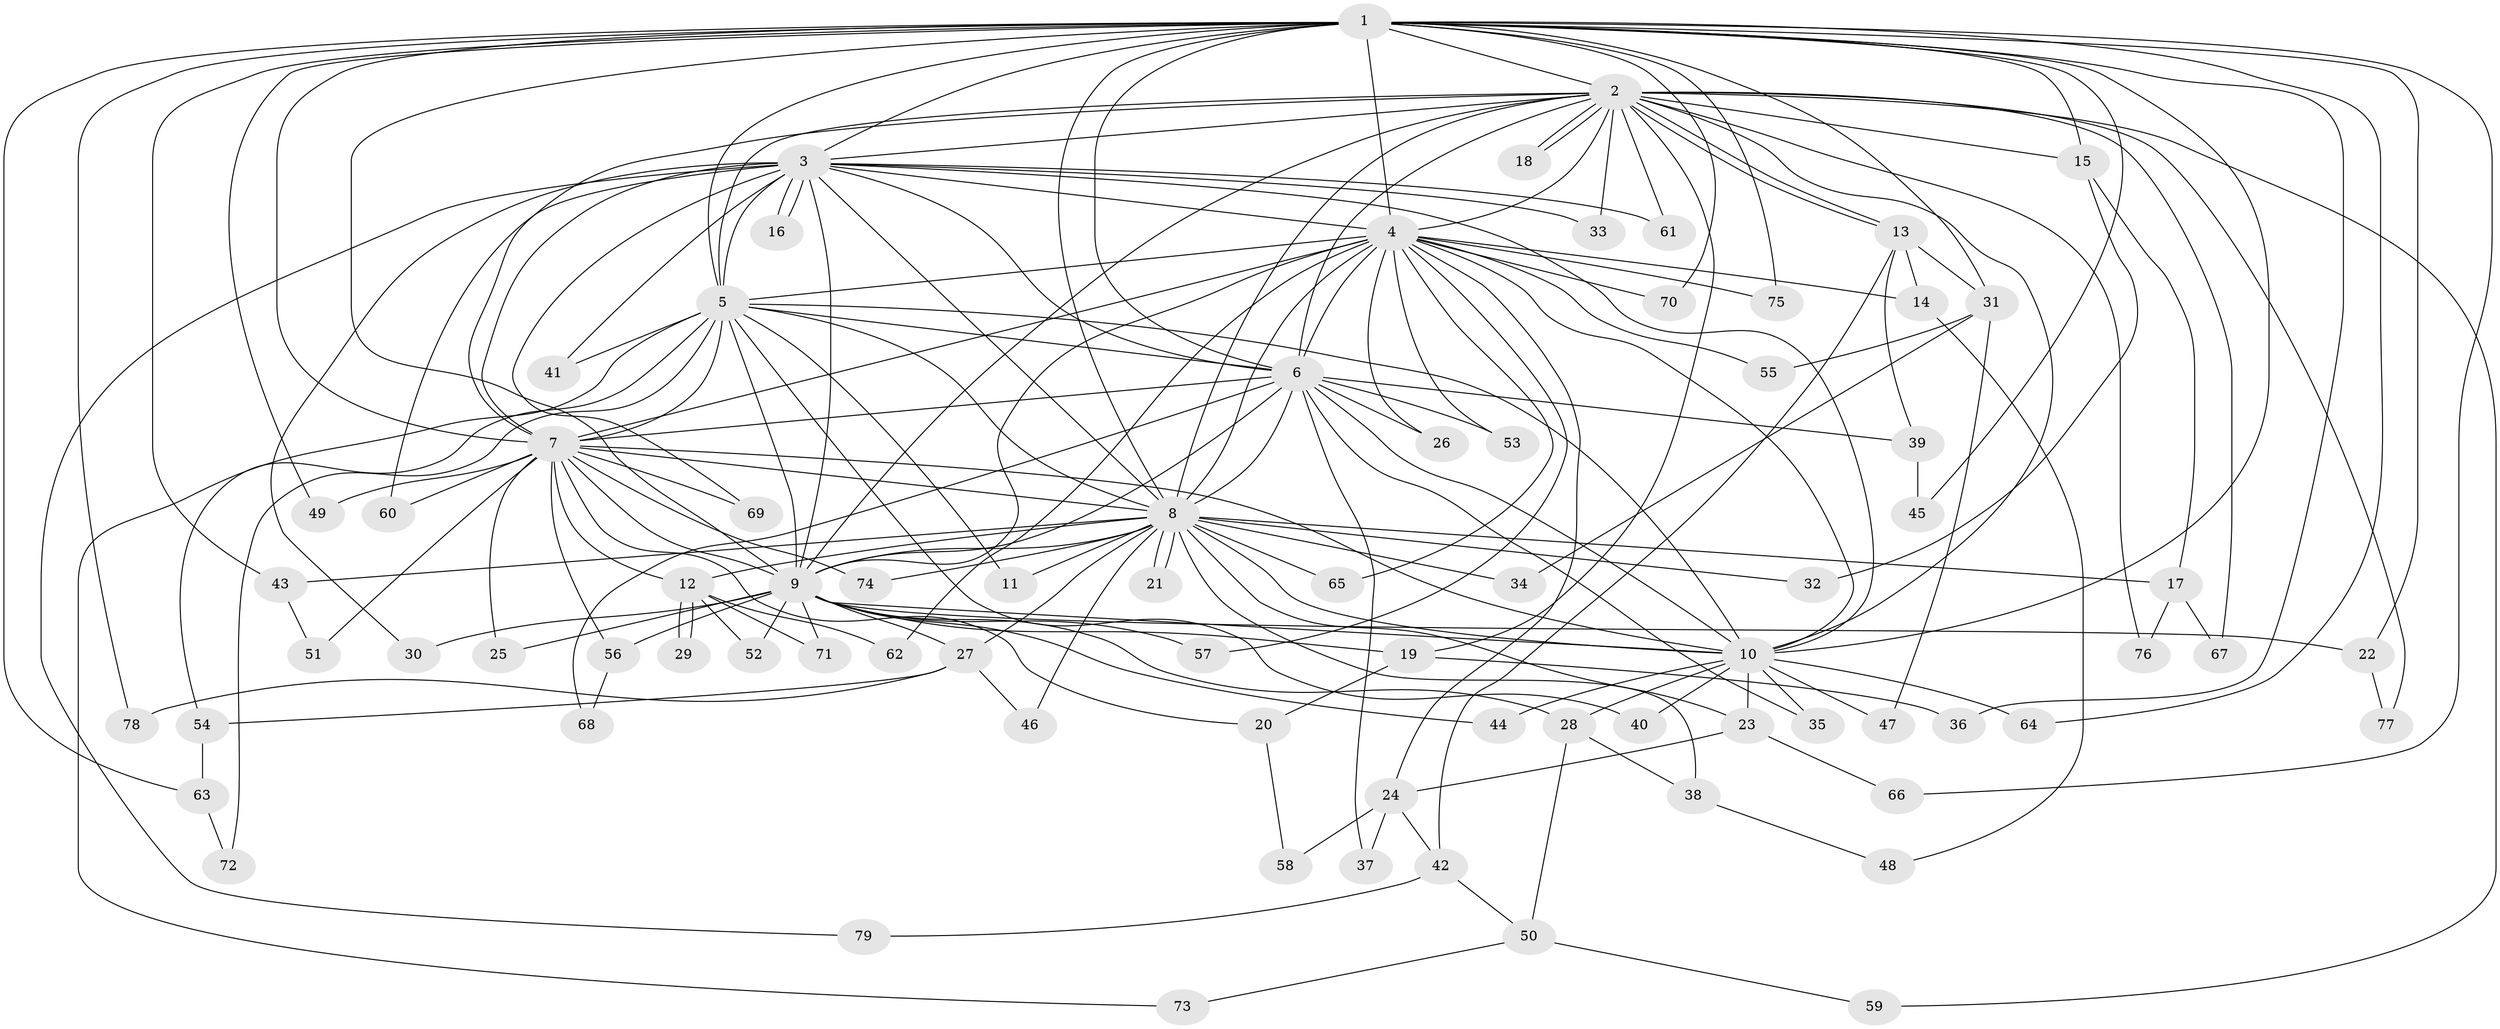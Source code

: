 // coarse degree distribution, {20: 0.02564102564102564, 15: 0.07692307692307693, 13: 0.05128205128205128, 12: 0.02564102564102564, 18: 0.02564102564102564, 14: 0.02564102564102564, 2: 0.41025641025641024, 4: 0.10256410256410256, 6: 0.02564102564102564, 3: 0.1282051282051282, 5: 0.07692307692307693, 7: 0.02564102564102564}
// Generated by graph-tools (version 1.1) at 2025/17/03/04/25 18:17:35]
// undirected, 79 vertices, 183 edges
graph export_dot {
graph [start="1"]
  node [color=gray90,style=filled];
  1;
  2;
  3;
  4;
  5;
  6;
  7;
  8;
  9;
  10;
  11;
  12;
  13;
  14;
  15;
  16;
  17;
  18;
  19;
  20;
  21;
  22;
  23;
  24;
  25;
  26;
  27;
  28;
  29;
  30;
  31;
  32;
  33;
  34;
  35;
  36;
  37;
  38;
  39;
  40;
  41;
  42;
  43;
  44;
  45;
  46;
  47;
  48;
  49;
  50;
  51;
  52;
  53;
  54;
  55;
  56;
  57;
  58;
  59;
  60;
  61;
  62;
  63;
  64;
  65;
  66;
  67;
  68;
  69;
  70;
  71;
  72;
  73;
  74;
  75;
  76;
  77;
  78;
  79;
  1 -- 2;
  1 -- 3;
  1 -- 4;
  1 -- 5;
  1 -- 6;
  1 -- 7;
  1 -- 8;
  1 -- 9;
  1 -- 10;
  1 -- 15;
  1 -- 22;
  1 -- 31;
  1 -- 36;
  1 -- 43;
  1 -- 45;
  1 -- 49;
  1 -- 63;
  1 -- 64;
  1 -- 66;
  1 -- 70;
  1 -- 75;
  1 -- 78;
  2 -- 3;
  2 -- 4;
  2 -- 5;
  2 -- 6;
  2 -- 7;
  2 -- 8;
  2 -- 9;
  2 -- 10;
  2 -- 13;
  2 -- 13;
  2 -- 15;
  2 -- 18;
  2 -- 18;
  2 -- 19;
  2 -- 33;
  2 -- 59;
  2 -- 61;
  2 -- 67;
  2 -- 76;
  2 -- 77;
  3 -- 4;
  3 -- 5;
  3 -- 6;
  3 -- 7;
  3 -- 8;
  3 -- 9;
  3 -- 10;
  3 -- 16;
  3 -- 16;
  3 -- 30;
  3 -- 33;
  3 -- 41;
  3 -- 60;
  3 -- 61;
  3 -- 69;
  3 -- 79;
  4 -- 5;
  4 -- 6;
  4 -- 7;
  4 -- 8;
  4 -- 9;
  4 -- 10;
  4 -- 14;
  4 -- 24;
  4 -- 26;
  4 -- 53;
  4 -- 55;
  4 -- 57;
  4 -- 62;
  4 -- 65;
  4 -- 70;
  4 -- 75;
  5 -- 6;
  5 -- 7;
  5 -- 8;
  5 -- 9;
  5 -- 10;
  5 -- 11;
  5 -- 40;
  5 -- 41;
  5 -- 54;
  5 -- 72;
  5 -- 73;
  6 -- 7;
  6 -- 8;
  6 -- 9;
  6 -- 10;
  6 -- 26;
  6 -- 35;
  6 -- 37;
  6 -- 39;
  6 -- 53;
  6 -- 68;
  7 -- 8;
  7 -- 9;
  7 -- 10;
  7 -- 12;
  7 -- 20;
  7 -- 25;
  7 -- 49;
  7 -- 51;
  7 -- 56;
  7 -- 60;
  7 -- 69;
  7 -- 74;
  8 -- 9;
  8 -- 10;
  8 -- 11;
  8 -- 12;
  8 -- 17;
  8 -- 21;
  8 -- 21;
  8 -- 23;
  8 -- 27;
  8 -- 32;
  8 -- 34;
  8 -- 38;
  8 -- 43;
  8 -- 46;
  8 -- 65;
  8 -- 74;
  9 -- 10;
  9 -- 19;
  9 -- 22;
  9 -- 25;
  9 -- 27;
  9 -- 28;
  9 -- 30;
  9 -- 44;
  9 -- 52;
  9 -- 56;
  9 -- 57;
  9 -- 71;
  10 -- 23;
  10 -- 28;
  10 -- 35;
  10 -- 40;
  10 -- 44;
  10 -- 47;
  10 -- 64;
  12 -- 29;
  12 -- 29;
  12 -- 52;
  12 -- 62;
  12 -- 71;
  13 -- 14;
  13 -- 31;
  13 -- 39;
  13 -- 42;
  14 -- 48;
  15 -- 17;
  15 -- 32;
  17 -- 67;
  17 -- 76;
  19 -- 20;
  19 -- 36;
  20 -- 58;
  22 -- 77;
  23 -- 24;
  23 -- 66;
  24 -- 37;
  24 -- 42;
  24 -- 58;
  27 -- 46;
  27 -- 54;
  27 -- 78;
  28 -- 38;
  28 -- 50;
  31 -- 34;
  31 -- 47;
  31 -- 55;
  38 -- 48;
  39 -- 45;
  42 -- 50;
  42 -- 79;
  43 -- 51;
  50 -- 59;
  50 -- 73;
  54 -- 63;
  56 -- 68;
  63 -- 72;
}

